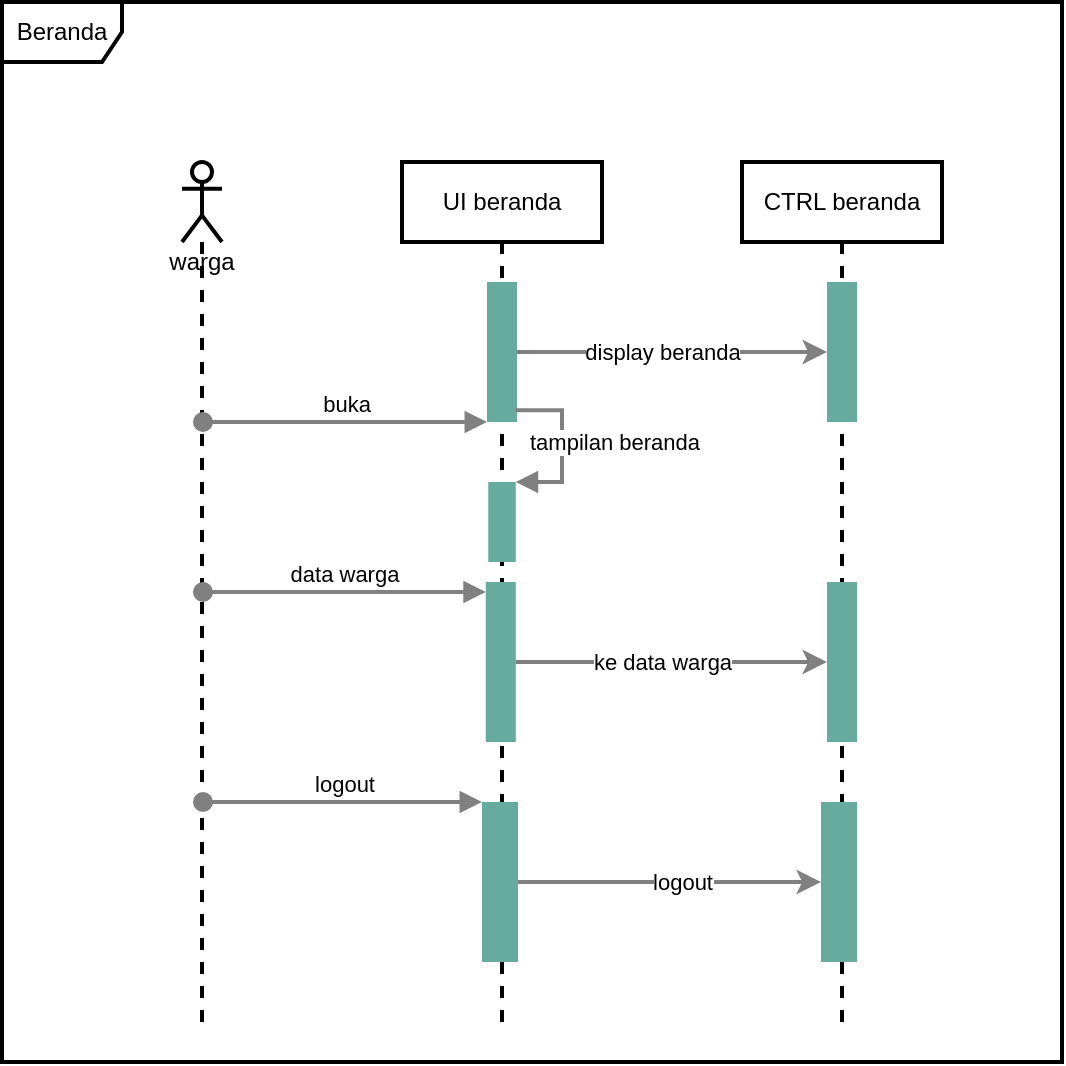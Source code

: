<mxfile version="13.10.4" type="github">
  <diagram name="Page-1" id="9361dd3d-8414-5efd-6122-117bd74ce7a7">
    <mxGraphModel dx="1454" dy="2060" grid="1" gridSize="10" guides="1" tooltips="1" connect="1" arrows="1" fold="1" page="0" pageScale="1.5" pageWidth="826" pageHeight="1169" background="#ffffff" math="0" shadow="0">
      <root>
        <mxCell id="0" />
        <mxCell id="1" parent="0" />
        <mxCell id="hHYxyHjEc-MQjAZJ8Bx4-95" value="Beranda" style="shape=umlFrame;whiteSpace=wrap;html=1;strokeWidth=2;" vertex="1" parent="1">
          <mxGeometry x="70" y="-160" width="530" height="530" as="geometry" />
        </mxCell>
        <mxCell id="hHYxyHjEc-MQjAZJ8Bx4-90" value="" style="shape=umlLifeline;participant=umlActor;perimeter=lifelinePerimeter;whiteSpace=wrap;html=1;container=1;collapsible=0;recursiveResize=0;verticalAlign=top;spacingTop=36;outlineConnect=0;strokeWidth=2;" vertex="1" parent="1">
          <mxGeometry x="160" y="-80" width="20" height="430" as="geometry" />
        </mxCell>
        <mxCell id="hHYxyHjEc-MQjAZJ8Bx4-91" value="UI beranda" style="shape=umlLifeline;perimeter=lifelinePerimeter;whiteSpace=wrap;html=1;container=1;collapsible=0;recursiveResize=0;outlineConnect=0;strokeWidth=2;" vertex="1" parent="1">
          <mxGeometry x="270" y="-80" width="100" height="430" as="geometry" />
        </mxCell>
        <mxCell id="hHYxyHjEc-MQjAZJ8Bx4-96" value="" style="html=1;points=[];perimeter=orthogonalPerimeter;fillColor=#67AB9F;strokeColor=none;strokeWidth=2;" vertex="1" parent="hHYxyHjEc-MQjAZJ8Bx4-91">
          <mxGeometry x="42.5" y="60" width="15" height="70" as="geometry" />
        </mxCell>
        <mxCell id="hHYxyHjEc-MQjAZJ8Bx4-110" value="" style="html=1;points=[];perimeter=orthogonalPerimeter;strokeWidth=2;fillColor=#67AB9F;strokeColor=none;" vertex="1" parent="hHYxyHjEc-MQjAZJ8Bx4-91">
          <mxGeometry x="43.13" y="160" width="13.75" height="40" as="geometry" />
        </mxCell>
        <mxCell id="hHYxyHjEc-MQjAZJ8Bx4-111" value="tampilan beranda" style="edgeStyle=orthogonalEdgeStyle;html=1;align=left;spacingLeft=2;endArrow=block;rounded=0;entryX=1;entryY=0;strokeColor=#808080;strokeWidth=2;exitX=0.963;exitY=0.916;exitDx=0;exitDy=0;exitPerimeter=0;" edge="1" target="hHYxyHjEc-MQjAZJ8Bx4-110" parent="hHYxyHjEc-MQjAZJ8Bx4-91" source="hHYxyHjEc-MQjAZJ8Bx4-96">
          <mxGeometry x="-0.926" y="-16" relative="1" as="geometry">
            <mxPoint x="55" y="160" as="sourcePoint" />
            <Array as="points">
              <mxPoint x="80" y="124" />
              <mxPoint x="80" y="160" />
            </Array>
            <mxPoint as="offset" />
          </mxGeometry>
        </mxCell>
        <mxCell id="hHYxyHjEc-MQjAZJ8Bx4-112" value="" style="html=1;points=[];perimeter=orthogonalPerimeter;strokeWidth=2;fillColor=#67AB9F;strokeColor=none;" vertex="1" parent="hHYxyHjEc-MQjAZJ8Bx4-91">
          <mxGeometry x="41.88" y="210" width="15" height="80" as="geometry" />
        </mxCell>
        <mxCell id="hHYxyHjEc-MQjAZJ8Bx4-118" value="" style="html=1;points=[];perimeter=orthogonalPerimeter;strokeColor=none;strokeWidth=2;fillColor=#67AB9F;" vertex="1" parent="hHYxyHjEc-MQjAZJ8Bx4-91">
          <mxGeometry x="40" y="320" width="18" height="80" as="geometry" />
        </mxCell>
        <mxCell id="hHYxyHjEc-MQjAZJ8Bx4-92" value="CTRL beranda" style="shape=umlLifeline;perimeter=lifelinePerimeter;whiteSpace=wrap;html=1;container=1;collapsible=0;recursiveResize=0;outlineConnect=0;strokeWidth=2;" vertex="1" parent="1">
          <mxGeometry x="440" y="-80" width="100" height="430" as="geometry" />
        </mxCell>
        <mxCell id="hHYxyHjEc-MQjAZJ8Bx4-120" value="" style="html=1;points=[];perimeter=orthogonalPerimeter;strokeColor=none;strokeWidth=2;fillColor=#67AB9F;" vertex="1" parent="hHYxyHjEc-MQjAZJ8Bx4-92">
          <mxGeometry x="39.5" y="320" width="18" height="80" as="geometry" />
        </mxCell>
        <mxCell id="hHYxyHjEc-MQjAZJ8Bx4-97" value="buka" style="html=1;verticalAlign=bottom;startArrow=oval;endArrow=block;startSize=8;strokeColor=#808080;strokeWidth=2;" edge="1" target="hHYxyHjEc-MQjAZJ8Bx4-96" parent="1" source="hHYxyHjEc-MQjAZJ8Bx4-90">
          <mxGeometry relative="1" as="geometry">
            <mxPoint x="255" y="-10" as="sourcePoint" />
          </mxGeometry>
        </mxCell>
        <mxCell id="hHYxyHjEc-MQjAZJ8Bx4-98" value="warga" style="text;html=1;strokeColor=none;fillColor=none;align=center;verticalAlign=middle;whiteSpace=wrap;rounded=0;" vertex="1" parent="1">
          <mxGeometry x="150" y="-40" width="40" height="20" as="geometry" />
        </mxCell>
        <mxCell id="hHYxyHjEc-MQjAZJ8Bx4-100" value="" style="html=1;points=[];perimeter=orthogonalPerimeter;fillColor=#67AB9F;strokeColor=none;strokeWidth=2;" vertex="1" parent="1">
          <mxGeometry x="482.5" y="-20" width="15" height="70" as="geometry" />
        </mxCell>
        <mxCell id="hHYxyHjEc-MQjAZJ8Bx4-101" value="" style="edgeStyle=orthogonalEdgeStyle;rounded=0;orthogonalLoop=1;jettySize=auto;html=1;strokeColor=#808080;strokeWidth=2;" edge="1" parent="1" source="hHYxyHjEc-MQjAZJ8Bx4-96" target="hHYxyHjEc-MQjAZJ8Bx4-100">
          <mxGeometry relative="1" as="geometry" />
        </mxCell>
        <mxCell id="hHYxyHjEc-MQjAZJ8Bx4-102" value="display beranda" style="edgeLabel;html=1;align=center;verticalAlign=middle;resizable=0;points=[];" vertex="1" connectable="0" parent="hHYxyHjEc-MQjAZJ8Bx4-101">
          <mxGeometry x="0.168" y="2" relative="1" as="geometry">
            <mxPoint x="-17.79" y="2" as="offset" />
          </mxGeometry>
        </mxCell>
        <mxCell id="hHYxyHjEc-MQjAZJ8Bx4-113" value="data warga" style="html=1;verticalAlign=bottom;startArrow=oval;endArrow=block;startSize=8;strokeColor=#808080;strokeWidth=2;" edge="1" target="hHYxyHjEc-MQjAZJ8Bx4-112" parent="1" source="hHYxyHjEc-MQjAZJ8Bx4-90">
          <mxGeometry relative="1" as="geometry">
            <mxPoint x="251.88" y="130" as="sourcePoint" />
          </mxGeometry>
        </mxCell>
        <mxCell id="hHYxyHjEc-MQjAZJ8Bx4-114" value="" style="html=1;points=[];perimeter=orthogonalPerimeter;strokeWidth=2;fillColor=#67AB9F;strokeColor=none;" vertex="1" parent="1">
          <mxGeometry x="482.5" y="130" width="15" height="80" as="geometry" />
        </mxCell>
        <mxCell id="hHYxyHjEc-MQjAZJ8Bx4-115" value="" style="edgeStyle=orthogonalEdgeStyle;rounded=0;orthogonalLoop=1;jettySize=auto;html=1;strokeColor=#808080;strokeWidth=2;" edge="1" parent="1" source="hHYxyHjEc-MQjAZJ8Bx4-112" target="hHYxyHjEc-MQjAZJ8Bx4-114">
          <mxGeometry relative="1" as="geometry" />
        </mxCell>
        <mxCell id="hHYxyHjEc-MQjAZJ8Bx4-117" value="ke data warga" style="edgeLabel;html=1;align=center;verticalAlign=middle;resizable=0;points=[];" vertex="1" connectable="0" parent="hHYxyHjEc-MQjAZJ8Bx4-115">
          <mxGeometry x="0.117" y="1" relative="1" as="geometry">
            <mxPoint x="-13.74" y="1" as="offset" />
          </mxGeometry>
        </mxCell>
        <mxCell id="hHYxyHjEc-MQjAZJ8Bx4-119" value="logout" style="html=1;verticalAlign=bottom;startArrow=oval;endArrow=block;startSize=8;strokeColor=#808080;strokeWidth=2;" edge="1" target="hHYxyHjEc-MQjAZJ8Bx4-118" parent="1" source="hHYxyHjEc-MQjAZJ8Bx4-90">
          <mxGeometry relative="1" as="geometry">
            <mxPoint x="258" y="240" as="sourcePoint" />
          </mxGeometry>
        </mxCell>
        <mxCell id="hHYxyHjEc-MQjAZJ8Bx4-121" value="" style="edgeStyle=orthogonalEdgeStyle;rounded=0;orthogonalLoop=1;jettySize=auto;html=1;strokeColor=#808080;strokeWidth=2;" edge="1" parent="1" source="hHYxyHjEc-MQjAZJ8Bx4-118" target="hHYxyHjEc-MQjAZJ8Bx4-120">
          <mxGeometry relative="1" as="geometry" />
        </mxCell>
        <mxCell id="hHYxyHjEc-MQjAZJ8Bx4-122" value="logout" style="edgeLabel;html=1;align=center;verticalAlign=middle;resizable=0;points=[];" vertex="1" connectable="0" parent="hHYxyHjEc-MQjAZJ8Bx4-121">
          <mxGeometry x="-0.109" y="-1" relative="1" as="geometry">
            <mxPoint x="14.41" y="-1" as="offset" />
          </mxGeometry>
        </mxCell>
      </root>
    </mxGraphModel>
  </diagram>
</mxfile>
